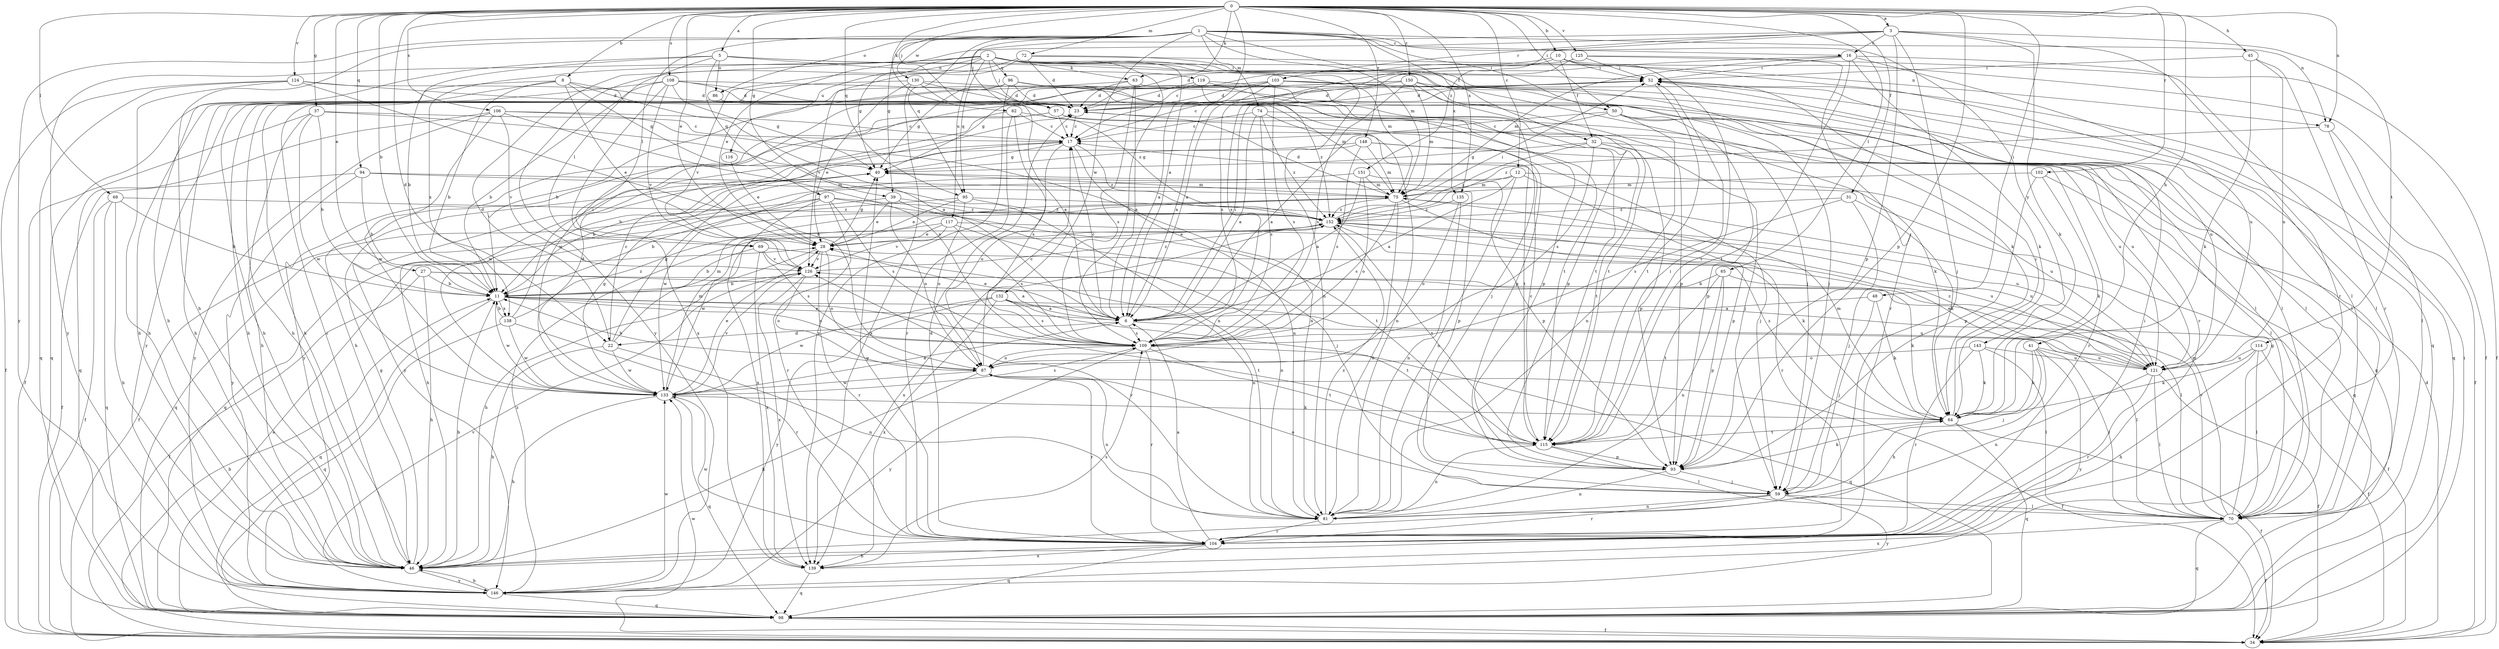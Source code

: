 strict digraph  {
0;
1;
2;
3;
5;
6;
8;
10;
11;
12;
16;
17;
22;
23;
27;
28;
31;
32;
34;
37;
39;
40;
41;
45;
46;
48;
50;
52;
57;
59;
62;
63;
64;
65;
68;
69;
70;
72;
74;
75;
78;
81;
86;
87;
93;
94;
95;
96;
97;
98;
102;
103;
104;
106;
108;
109;
114;
115;
116;
117;
119;
121;
124;
125;
126;
130;
132;
133;
135;
138;
139;
143;
146;
148;
150;
151;
152;
0 -> 3  [label=a];
0 -> 5  [label=a];
0 -> 6  [label=a];
0 -> 8  [label=b];
0 -> 10  [label=b];
0 -> 11  [label=b];
0 -> 12  [label=c];
0 -> 22  [label=d];
0 -> 27  [label=e];
0 -> 28  [label=e];
0 -> 31  [label=f];
0 -> 37  [label=g];
0 -> 39  [label=g];
0 -> 41  [label=h];
0 -> 45  [label=h];
0 -> 48  [label=i];
0 -> 50  [label=i];
0 -> 57  [label=j];
0 -> 62  [label=k];
0 -> 63  [label=k];
0 -> 65  [label=l];
0 -> 68  [label=l];
0 -> 72  [label=m];
0 -> 78  [label=n];
0 -> 93  [label=p];
0 -> 94  [label=q];
0 -> 95  [label=q];
0 -> 102  [label=r];
0 -> 106  [label=s];
0 -> 108  [label=s];
0 -> 124  [label=v];
0 -> 125  [label=v];
0 -> 135  [label=x];
0 -> 148  [label=z];
0 -> 150  [label=z];
1 -> 16  [label=c];
1 -> 32  [label=f];
1 -> 39  [label=g];
1 -> 46  [label=h];
1 -> 50  [label=i];
1 -> 57  [label=j];
1 -> 69  [label=l];
1 -> 74  [label=m];
1 -> 75  [label=m];
1 -> 78  [label=n];
1 -> 86  [label=o];
1 -> 95  [label=q];
1 -> 130  [label=w];
1 -> 132  [label=w];
1 -> 135  [label=x];
1 -> 143  [label=y];
1 -> 146  [label=y];
2 -> 6  [label=a];
2 -> 22  [label=d];
2 -> 40  [label=g];
2 -> 57  [label=j];
2 -> 59  [label=j];
2 -> 63  [label=k];
2 -> 64  [label=k];
2 -> 78  [label=n];
2 -> 81  [label=n];
2 -> 95  [label=q];
2 -> 96  [label=q];
2 -> 109  [label=s];
2 -> 116  [label=u];
2 -> 126  [label=v];
2 -> 138  [label=x];
2 -> 146  [label=y];
3 -> 16  [label=c];
3 -> 28  [label=e];
3 -> 59  [label=j];
3 -> 64  [label=k];
3 -> 93  [label=p];
3 -> 103  [label=r];
3 -> 104  [label=r];
3 -> 114  [label=t];
3 -> 117  [label=u];
3 -> 151  [label=z];
5 -> 11  [label=b];
5 -> 46  [label=h];
5 -> 59  [label=j];
5 -> 69  [label=l];
5 -> 75  [label=m];
5 -> 86  [label=o];
5 -> 97  [label=q];
5 -> 119  [label=u];
6 -> 17  [label=c];
6 -> 22  [label=d];
6 -> 28  [label=e];
6 -> 52  [label=i];
6 -> 70  [label=l];
6 -> 109  [label=s];
8 -> 6  [label=a];
8 -> 11  [label=b];
8 -> 23  [label=d];
8 -> 28  [label=e];
8 -> 40  [label=g];
8 -> 46  [label=h];
8 -> 98  [label=q];
10 -> 6  [label=a];
10 -> 17  [label=c];
10 -> 32  [label=f];
10 -> 34  [label=f];
10 -> 52  [label=i];
10 -> 115  [label=t];
11 -> 6  [label=a];
11 -> 98  [label=q];
11 -> 109  [label=s];
11 -> 115  [label=t];
11 -> 121  [label=u];
11 -> 133  [label=w];
11 -> 138  [label=x];
12 -> 6  [label=a];
12 -> 75  [label=m];
12 -> 81  [label=n];
12 -> 93  [label=p];
12 -> 121  [label=u];
12 -> 133  [label=w];
16 -> 52  [label=i];
16 -> 64  [label=k];
16 -> 75  [label=m];
16 -> 98  [label=q];
16 -> 109  [label=s];
16 -> 115  [label=t];
16 -> 121  [label=u];
17 -> 40  [label=g];
17 -> 81  [label=n];
17 -> 87  [label=o];
17 -> 146  [label=y];
17 -> 152  [label=z];
22 -> 17  [label=c];
22 -> 40  [label=g];
22 -> 46  [label=h];
22 -> 75  [label=m];
22 -> 81  [label=n];
22 -> 133  [label=w];
23 -> 17  [label=c];
27 -> 6  [label=a];
27 -> 11  [label=b];
27 -> 34  [label=f];
27 -> 46  [label=h];
27 -> 70  [label=l];
28 -> 40  [label=g];
28 -> 46  [label=h];
28 -> 87  [label=o];
28 -> 104  [label=r];
28 -> 126  [label=v];
31 -> 59  [label=j];
31 -> 64  [label=k];
31 -> 109  [label=s];
31 -> 152  [label=z];
32 -> 40  [label=g];
32 -> 70  [label=l];
32 -> 93  [label=p];
32 -> 109  [label=s];
32 -> 115  [label=t];
32 -> 152  [label=z];
34 -> 11  [label=b];
34 -> 23  [label=d];
34 -> 133  [label=w];
37 -> 11  [label=b];
37 -> 17  [label=c];
37 -> 34  [label=f];
37 -> 46  [label=h];
37 -> 81  [label=n];
37 -> 133  [label=w];
39 -> 28  [label=e];
39 -> 59  [label=j];
39 -> 87  [label=o];
39 -> 98  [label=q];
39 -> 152  [label=z];
40 -> 75  [label=m];
41 -> 46  [label=h];
41 -> 59  [label=j];
41 -> 64  [label=k];
41 -> 70  [label=l];
41 -> 121  [label=u];
41 -> 146  [label=y];
45 -> 52  [label=i];
45 -> 64  [label=k];
45 -> 104  [label=r];
45 -> 121  [label=u];
46 -> 11  [label=b];
46 -> 40  [label=g];
46 -> 52  [label=i];
46 -> 146  [label=y];
48 -> 6  [label=a];
48 -> 59  [label=j];
48 -> 64  [label=k];
50 -> 6  [label=a];
50 -> 17  [label=c];
50 -> 81  [label=n];
50 -> 93  [label=p];
50 -> 98  [label=q];
50 -> 121  [label=u];
52 -> 23  [label=d];
52 -> 98  [label=q];
52 -> 115  [label=t];
57 -> 17  [label=c];
57 -> 46  [label=h];
57 -> 59  [label=j];
57 -> 64  [label=k];
57 -> 146  [label=y];
59 -> 70  [label=l];
59 -> 81  [label=n];
59 -> 87  [label=o];
59 -> 104  [label=r];
59 -> 146  [label=y];
62 -> 17  [label=c];
62 -> 104  [label=r];
62 -> 109  [label=s];
62 -> 115  [label=t];
62 -> 133  [label=w];
63 -> 6  [label=a];
63 -> 23  [label=d];
63 -> 46  [label=h];
63 -> 70  [label=l];
63 -> 109  [label=s];
64 -> 34  [label=f];
64 -> 52  [label=i];
64 -> 75  [label=m];
64 -> 98  [label=q];
64 -> 115  [label=t];
64 -> 152  [label=z];
65 -> 11  [label=b];
65 -> 64  [label=k];
65 -> 81  [label=n];
65 -> 93  [label=p];
65 -> 115  [label=t];
68 -> 11  [label=b];
68 -> 34  [label=f];
68 -> 46  [label=h];
68 -> 98  [label=q];
68 -> 152  [label=z];
69 -> 11  [label=b];
69 -> 81  [label=n];
69 -> 109  [label=s];
69 -> 126  [label=v];
69 -> 139  [label=x];
70 -> 34  [label=f];
70 -> 40  [label=g];
70 -> 75  [label=m];
70 -> 98  [label=q];
70 -> 126  [label=v];
70 -> 139  [label=x];
72 -> 23  [label=d];
72 -> 52  [label=i];
72 -> 70  [label=l];
72 -> 126  [label=v];
72 -> 146  [label=y];
74 -> 6  [label=a];
74 -> 17  [label=c];
74 -> 81  [label=n];
74 -> 109  [label=s];
74 -> 121  [label=u];
74 -> 152  [label=z];
75 -> 23  [label=d];
75 -> 46  [label=h];
75 -> 81  [label=n];
75 -> 104  [label=r];
75 -> 109  [label=s];
75 -> 152  [label=z];
78 -> 34  [label=f];
78 -> 70  [label=l];
78 -> 152  [label=z];
81 -> 104  [label=r];
81 -> 126  [label=v];
81 -> 152  [label=z];
86 -> 146  [label=y];
86 -> 152  [label=z];
87 -> 11  [label=b];
87 -> 17  [label=c];
87 -> 34  [label=f];
87 -> 46  [label=h];
87 -> 81  [label=n];
87 -> 104  [label=r];
87 -> 133  [label=w];
93 -> 59  [label=j];
93 -> 64  [label=k];
93 -> 81  [label=n];
94 -> 11  [label=b];
94 -> 34  [label=f];
94 -> 75  [label=m];
94 -> 93  [label=p];
94 -> 146  [label=y];
95 -> 28  [label=e];
95 -> 87  [label=o];
95 -> 98  [label=q];
95 -> 121  [label=u];
95 -> 152  [label=z];
96 -> 11  [label=b];
96 -> 23  [label=d];
96 -> 40  [label=g];
96 -> 70  [label=l];
96 -> 93  [label=p];
96 -> 115  [label=t];
96 -> 139  [label=x];
97 -> 11  [label=b];
97 -> 34  [label=f];
97 -> 104  [label=r];
97 -> 109  [label=s];
97 -> 115  [label=t];
97 -> 139  [label=x];
97 -> 152  [label=z];
98 -> 28  [label=e];
98 -> 34  [label=f];
98 -> 52  [label=i];
102 -> 64  [label=k];
102 -> 75  [label=m];
102 -> 93  [label=p];
102 -> 98  [label=q];
103 -> 6  [label=a];
103 -> 17  [label=c];
103 -> 23  [label=d];
103 -> 46  [label=h];
103 -> 70  [label=l];
103 -> 104  [label=r];
103 -> 109  [label=s];
103 -> 121  [label=u];
104 -> 6  [label=a];
104 -> 23  [label=d];
104 -> 40  [label=g];
104 -> 46  [label=h];
104 -> 52  [label=i];
104 -> 98  [label=q];
104 -> 133  [label=w];
104 -> 139  [label=x];
106 -> 17  [label=c];
106 -> 81  [label=n];
106 -> 98  [label=q];
106 -> 109  [label=s];
106 -> 126  [label=v];
106 -> 133  [label=w];
106 -> 146  [label=y];
108 -> 11  [label=b];
108 -> 23  [label=d];
108 -> 40  [label=g];
108 -> 46  [label=h];
108 -> 93  [label=p];
108 -> 115  [label=t];
108 -> 126  [label=v];
108 -> 139  [label=x];
109 -> 87  [label=o];
109 -> 98  [label=q];
109 -> 104  [label=r];
109 -> 115  [label=t];
109 -> 146  [label=y];
114 -> 34  [label=f];
114 -> 46  [label=h];
114 -> 64  [label=k];
114 -> 70  [label=l];
114 -> 121  [label=u];
115 -> 17  [label=c];
115 -> 52  [label=i];
115 -> 70  [label=l];
115 -> 81  [label=n];
115 -> 93  [label=p];
116 -> 28  [label=e];
117 -> 28  [label=e];
117 -> 81  [label=n];
117 -> 109  [label=s];
117 -> 121  [label=u];
117 -> 126  [label=v];
117 -> 133  [label=w];
119 -> 23  [label=d];
119 -> 59  [label=j];
119 -> 93  [label=p];
119 -> 133  [label=w];
119 -> 152  [label=z];
121 -> 28  [label=e];
121 -> 34  [label=f];
121 -> 70  [label=l];
121 -> 81  [label=n];
121 -> 104  [label=r];
121 -> 152  [label=z];
124 -> 23  [label=d];
124 -> 34  [label=f];
124 -> 46  [label=h];
124 -> 75  [label=m];
124 -> 87  [label=o];
124 -> 98  [label=q];
125 -> 23  [label=d];
125 -> 34  [label=f];
125 -> 52  [label=i];
125 -> 104  [label=r];
125 -> 109  [label=s];
126 -> 11  [label=b];
126 -> 87  [label=o];
126 -> 139  [label=x];
126 -> 152  [label=z];
130 -> 6  [label=a];
130 -> 23  [label=d];
130 -> 28  [label=e];
130 -> 46  [label=h];
130 -> 70  [label=l];
130 -> 139  [label=x];
132 -> 6  [label=a];
132 -> 34  [label=f];
132 -> 109  [label=s];
132 -> 115  [label=t];
132 -> 133  [label=w];
132 -> 139  [label=x];
132 -> 146  [label=y];
133 -> 6  [label=a];
133 -> 23  [label=d];
133 -> 28  [label=e];
133 -> 40  [label=g];
133 -> 46  [label=h];
133 -> 64  [label=k];
133 -> 75  [label=m];
133 -> 98  [label=q];
133 -> 109  [label=s];
133 -> 126  [label=v];
135 -> 81  [label=n];
135 -> 87  [label=o];
135 -> 152  [label=z];
138 -> 11  [label=b];
138 -> 52  [label=i];
138 -> 98  [label=q];
138 -> 104  [label=r];
138 -> 133  [label=w];
138 -> 152  [label=z];
139 -> 98  [label=q];
139 -> 109  [label=s];
143 -> 64  [label=k];
143 -> 70  [label=l];
143 -> 87  [label=o];
143 -> 104  [label=r];
143 -> 121  [label=u];
146 -> 46  [label=h];
146 -> 98  [label=q];
146 -> 126  [label=v];
146 -> 133  [label=w];
146 -> 152  [label=z];
148 -> 11  [label=b];
148 -> 40  [label=g];
148 -> 59  [label=j];
148 -> 75  [label=m];
148 -> 104  [label=r];
148 -> 109  [label=s];
150 -> 23  [label=d];
150 -> 40  [label=g];
150 -> 46  [label=h];
150 -> 70  [label=l];
150 -> 75  [label=m];
150 -> 93  [label=p];
150 -> 109  [label=s];
150 -> 115  [label=t];
151 -> 6  [label=a];
151 -> 11  [label=b];
151 -> 75  [label=m];
151 -> 87  [label=o];
151 -> 93  [label=p];
152 -> 28  [label=e];
152 -> 52  [label=i];
152 -> 64  [label=k];
152 -> 115  [label=t];
152 -> 121  [label=u];
152 -> 139  [label=x];
}
